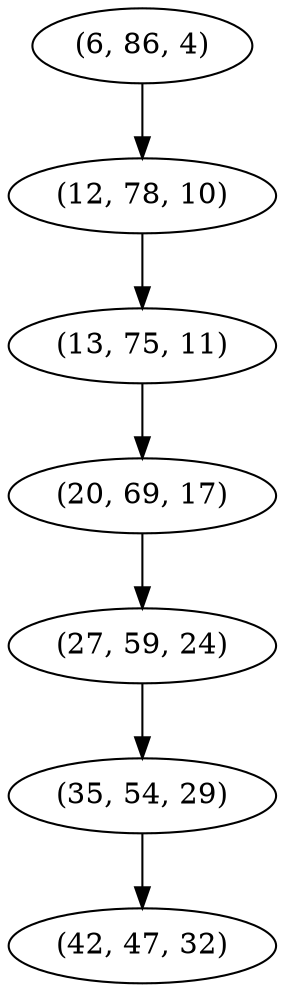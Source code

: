 digraph tree {
    "(6, 86, 4)";
    "(12, 78, 10)";
    "(13, 75, 11)";
    "(20, 69, 17)";
    "(27, 59, 24)";
    "(35, 54, 29)";
    "(42, 47, 32)";
    "(6, 86, 4)" -> "(12, 78, 10)";
    "(12, 78, 10)" -> "(13, 75, 11)";
    "(13, 75, 11)" -> "(20, 69, 17)";
    "(20, 69, 17)" -> "(27, 59, 24)";
    "(27, 59, 24)" -> "(35, 54, 29)";
    "(35, 54, 29)" -> "(42, 47, 32)";
}
